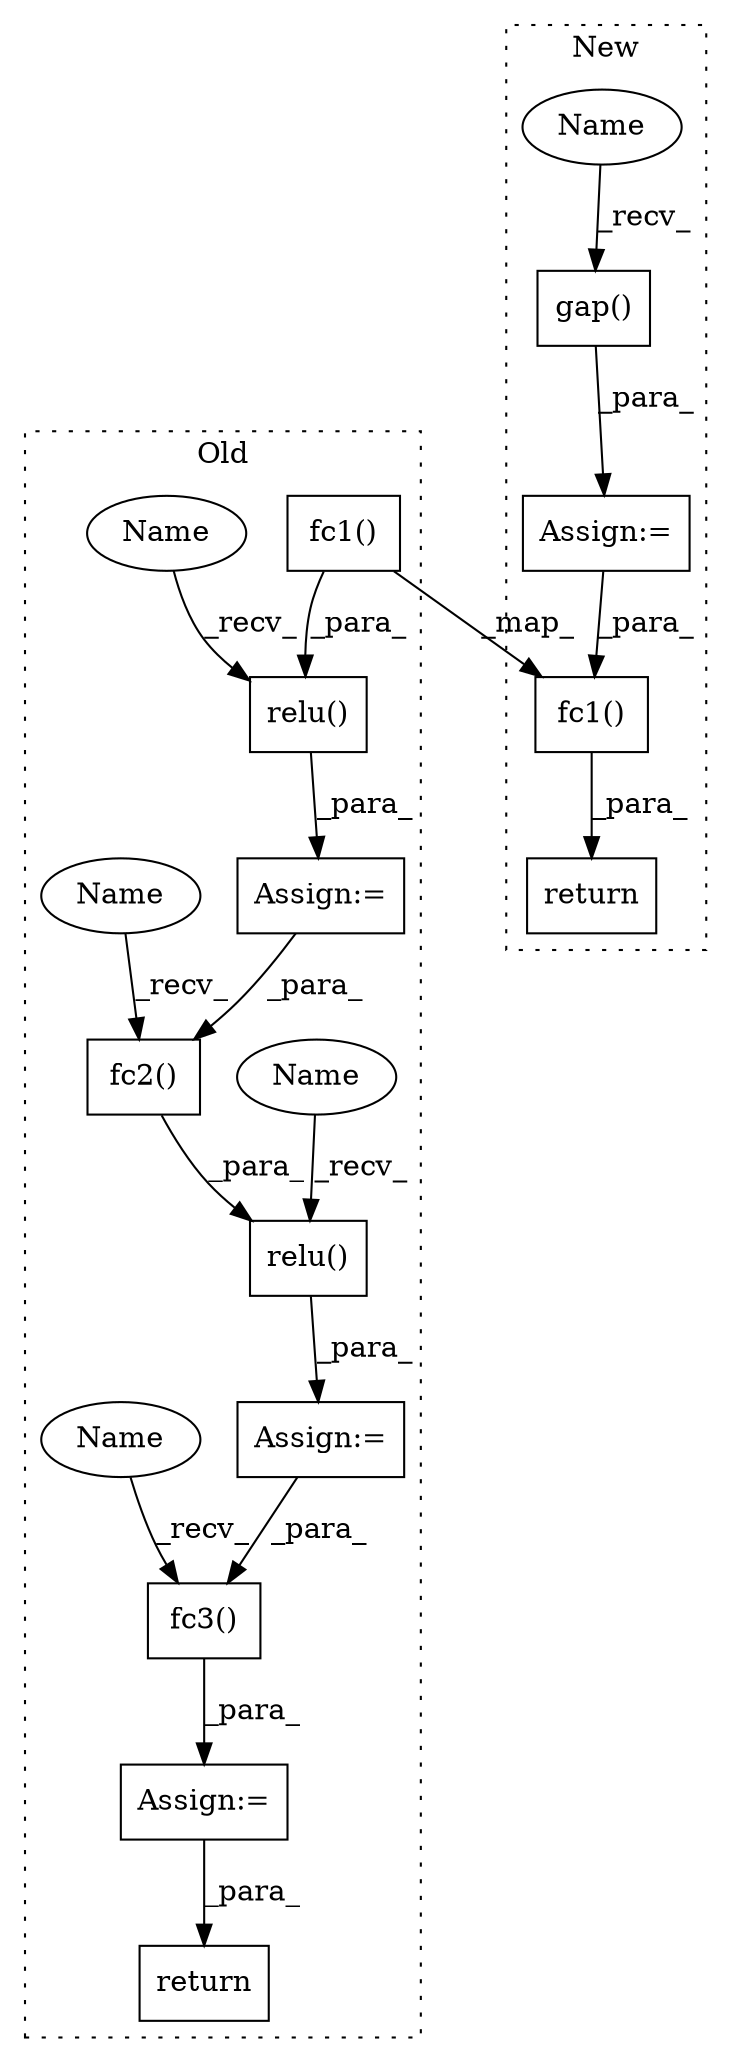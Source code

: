 digraph G {
subgraph cluster0 {
1 [label="relu()" a="75" s="1143,1163" l="7,1" shape="box"];
4 [label="fc1()" a="75" s="1150,1162" l="9,1" shape="box"];
5 [label="fc3()" a="75" s="1215,1227" l="9,1" shape="box"];
6 [label="relu()" a="75" s="1179,1199" l="7,1" shape="box"];
7 [label="Assign:=" a="68" s="1212" l="3" shape="box"];
9 [label="Assign:=" a="68" s="1176" l="3" shape="box"];
10 [label="fc2()" a="75" s="1186,1198" l="9,1" shape="box"];
11 [label="Assign:=" a="68" s="1140" l="3" shape="box"];
12 [label="return" a="93" s="1237" l="7" shape="box"];
15 [label="Name" a="87" s="1143" l="1" shape="ellipse"];
16 [label="Name" a="87" s="1179" l="1" shape="ellipse"];
17 [label="Name" a="87" s="1186" l="4" shape="ellipse"];
18 [label="Name" a="87" s="1215" l="4" shape="ellipse"];
label = "Old";
style="dotted";
}
subgraph cluster1 {
2 [label="gap()" a="75" s="2451,2463" l="9,1" shape="box"];
3 [label="fc1()" a="75" s="2627,2639" l="9,1" shape="box"];
8 [label="Assign:=" a="68" s="2448" l="3" shape="box"];
13 [label="return" a="93" s="2620" l="7" shape="box"];
14 [label="Name" a="87" s="2451" l="4" shape="ellipse"];
label = "New";
style="dotted";
}
1 -> 11 [label="_para_"];
2 -> 8 [label="_para_"];
3 -> 13 [label="_para_"];
4 -> 3 [label="_map_"];
4 -> 1 [label="_para_"];
5 -> 7 [label="_para_"];
6 -> 9 [label="_para_"];
7 -> 12 [label="_para_"];
8 -> 3 [label="_para_"];
9 -> 5 [label="_para_"];
10 -> 6 [label="_para_"];
11 -> 10 [label="_para_"];
14 -> 2 [label="_recv_"];
15 -> 1 [label="_recv_"];
16 -> 6 [label="_recv_"];
17 -> 10 [label="_recv_"];
18 -> 5 [label="_recv_"];
}